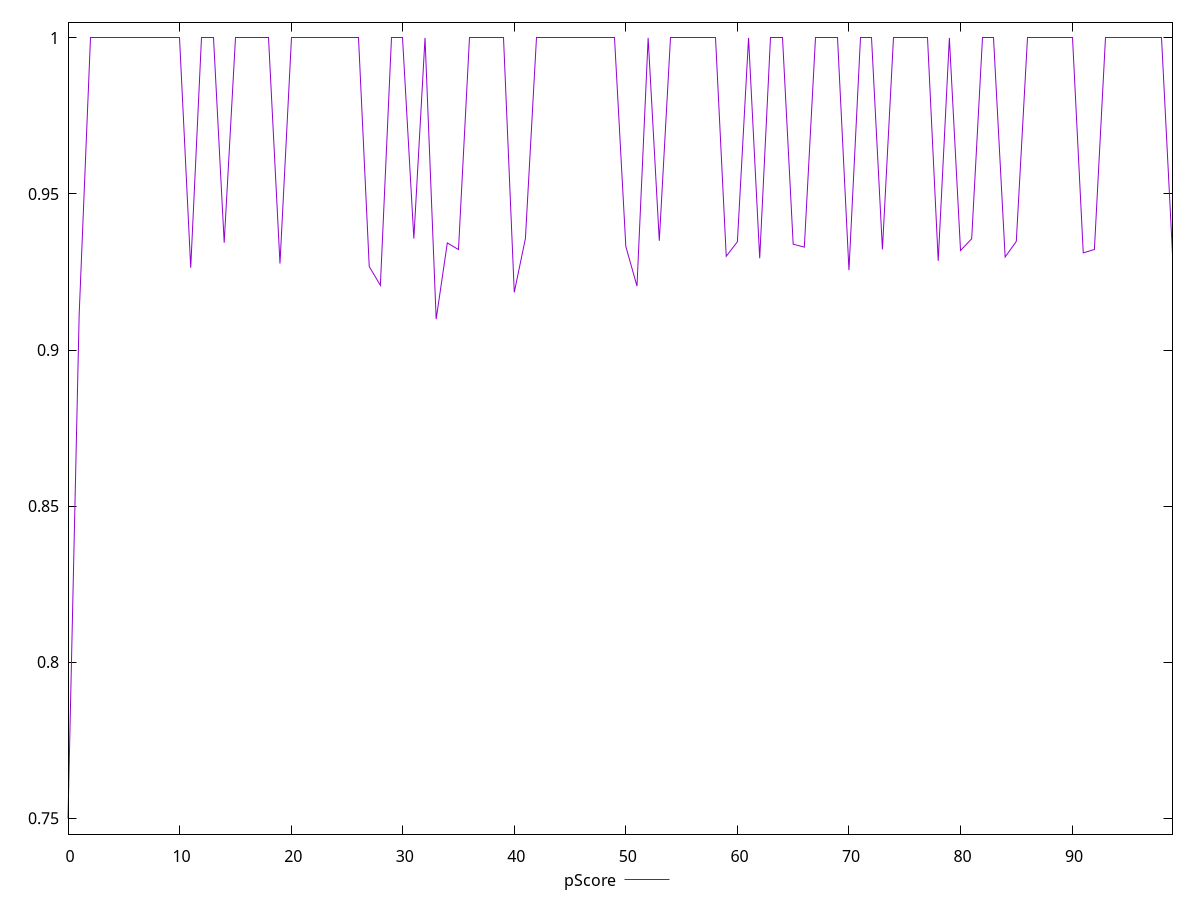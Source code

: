 reset

$pScore <<EOF
0 0.7498877777777778
1 0.9112866667906443
2 1
3 1
4 1
5 1
6 1
7 1
8 1
9 1
10 1
11 0.9263491666316986
12 1
13 1
14 0.9343916662534077
15 1
16 1
17 1
18 1
19 0.9277125000953674
20 1
21 1
22 1
23 1
24 1
25 1
26 1
27 0.9267508331934611
28 0.9207141665617625
29 1
30 1
31 0.9357083332538605
32 1
33 0.9099016666412354
34 0.9343208328882853
35 0.9321741660435995
36 1
37 1
38 1
39 1
40 0.9184791668256124
41 0.9357149998346964
42 1
43 1
44 1
45 1
46 1
47 1
48 1
49 1
50 0.9331725001335144
51 0.9204858330885569
52 1
53 0.9349941662947336
54 1
55 1
56 1
57 1
58 1
59 0.9300291669368744
60 0.9346791660785675
61 1
62 0.9293983328342438
63 1
64 1
65 0.9339024996757508
66 0.932965833346049
67 1
68 1
69 1
70 0.9255708332856496
71 1
72 1
73 0.9322458334763845
74 1
75 1
76 1
77 1
78 0.9285691666603089
79 1
80 0.9318908333778382
81 0.9356500001748402
82 1
83 1
84 0.9297950001557668
85 0.9348050002257029
86 1
87 1
88 1
89 1
90 1
91 0.9311275005340576
92 0.9322158332665761
93 1
94 1
95 1
96 1
97 1
98 1
99 0.9307391667366027
EOF

set key outside below
set xrange [0:99]
set yrange [0.7448855333333334:1.0050022444444444]
set trange [0.7448855333333334:1.0050022444444444]
set terminal svg size 640, 500 enhanced background rgb 'white'
set output "report_00026_2021-02-22T21:38:55.199Z/uses-rel-preconnect/samples/pages+cached+noadtech+nomedia+nocss/pScore/values.svg"

plot $pScore title "pScore" with line

reset
